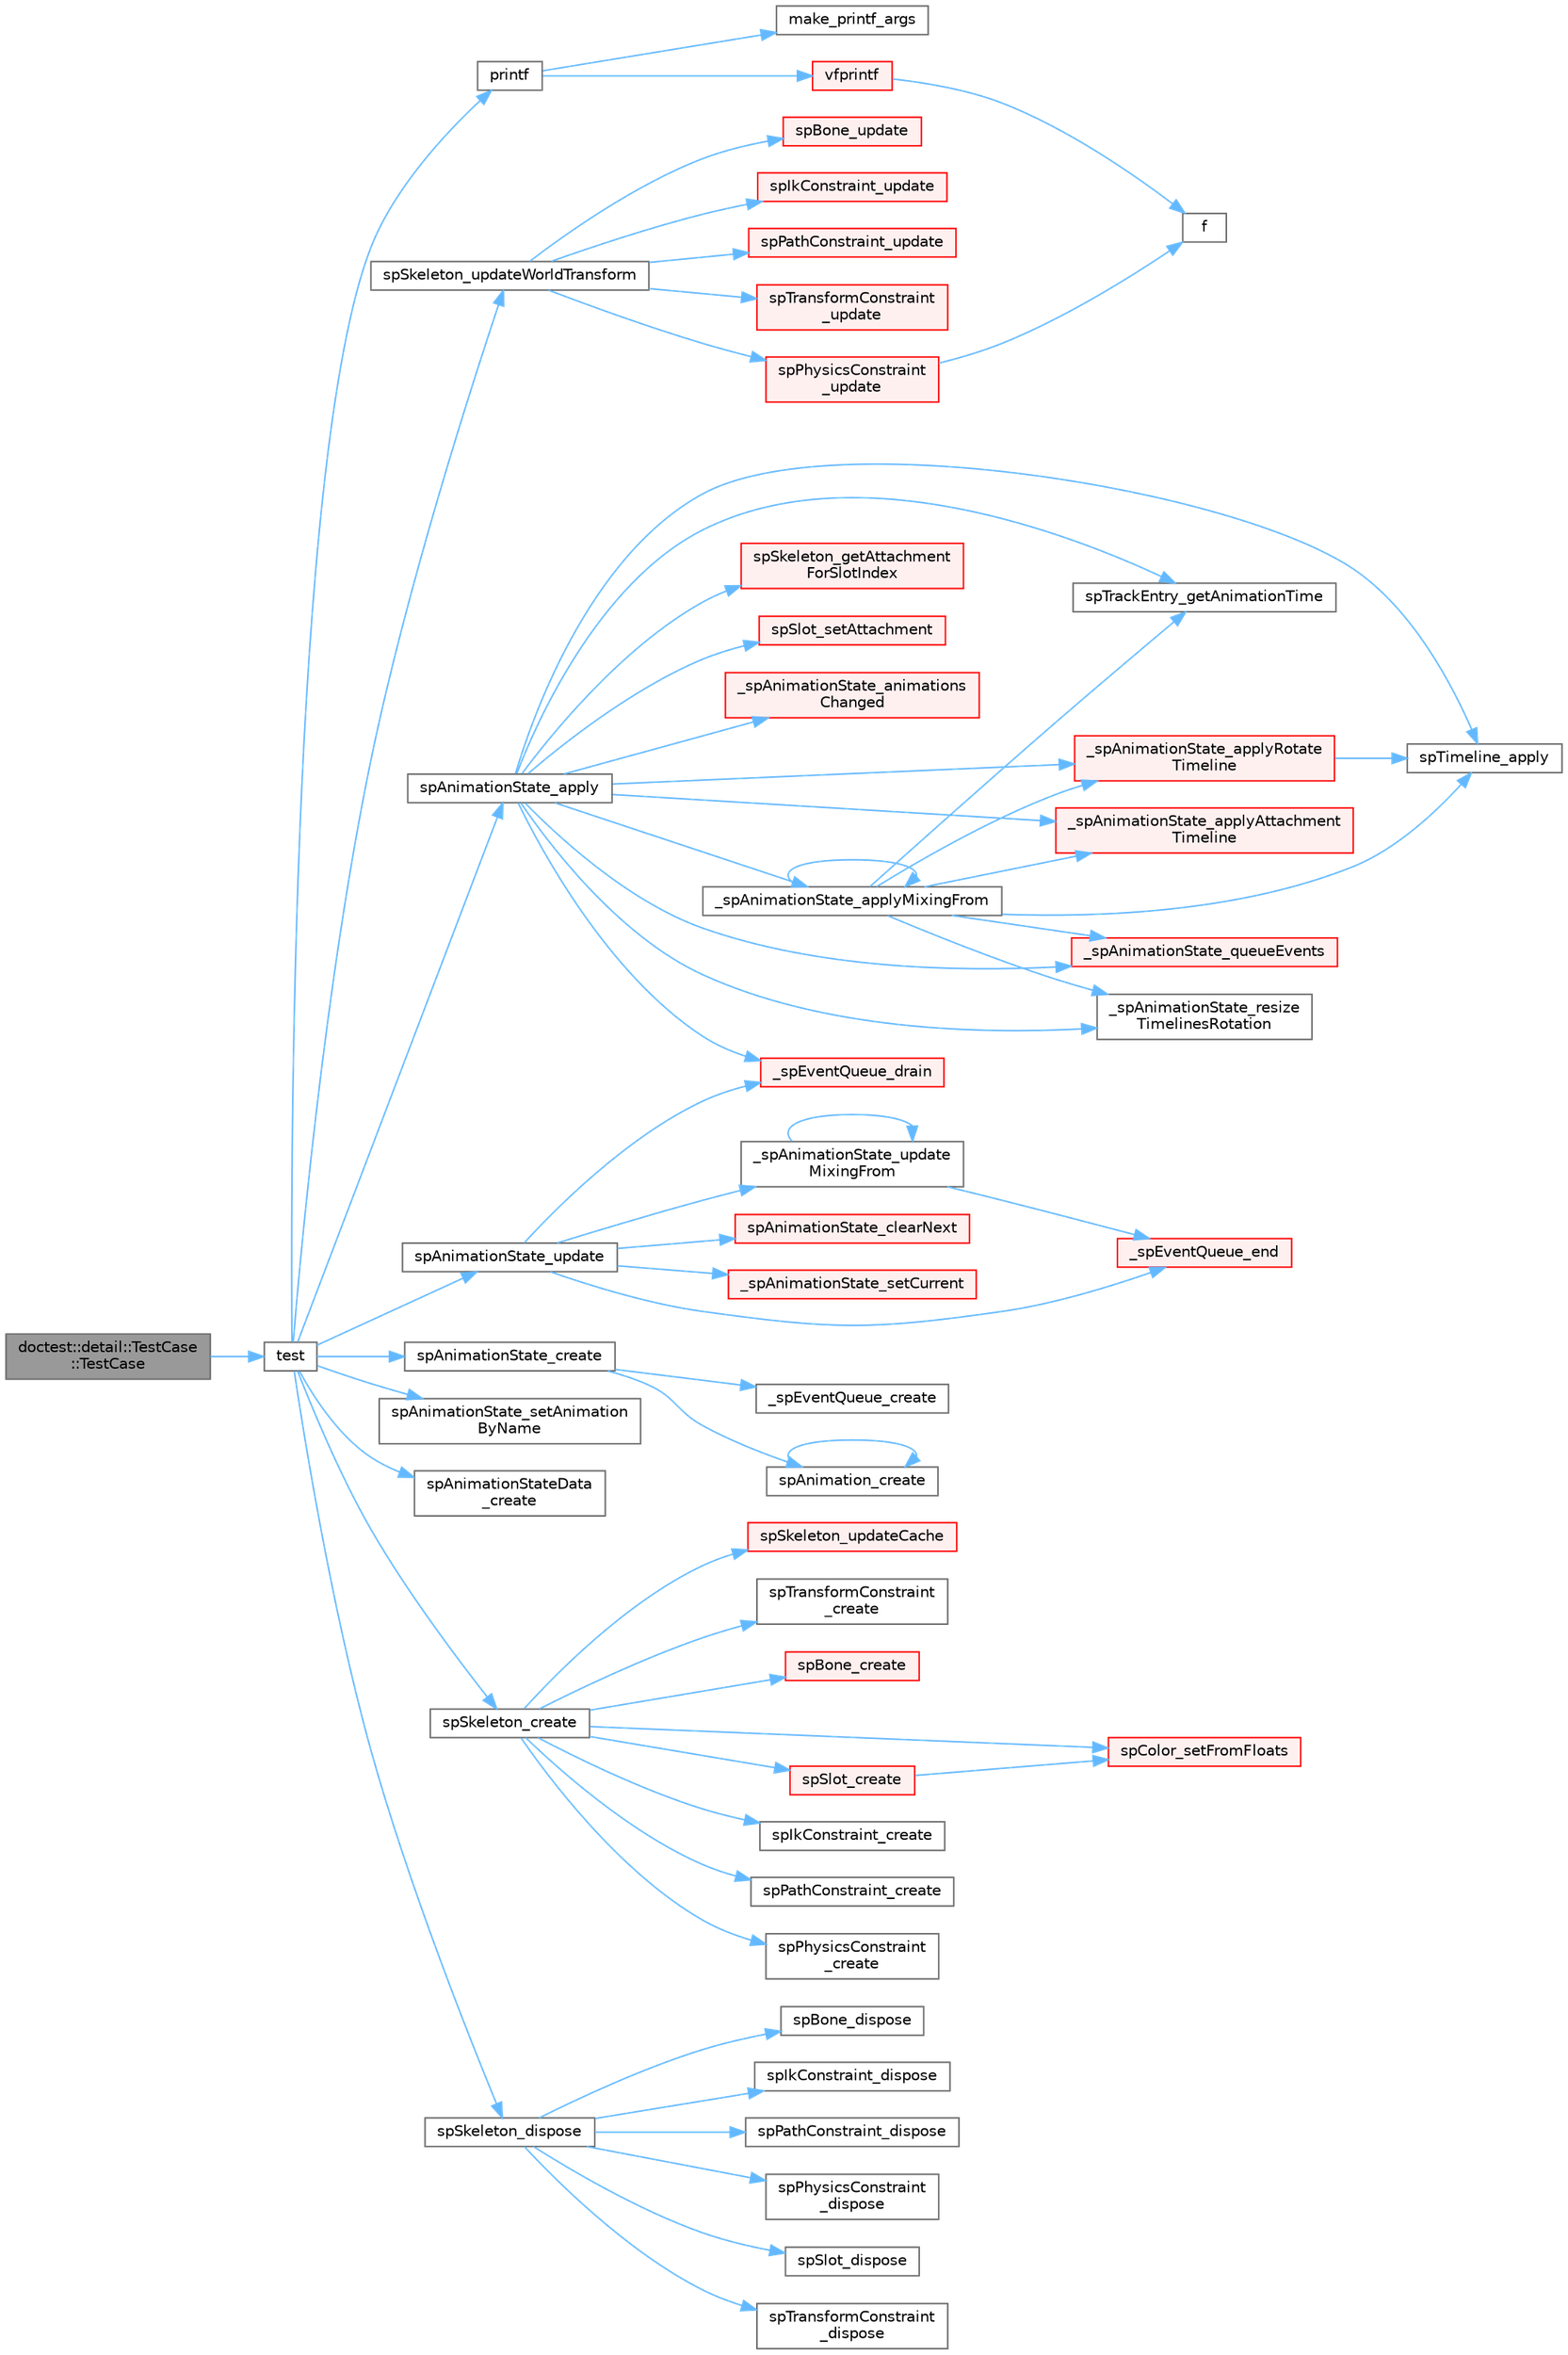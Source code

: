 digraph "doctest::detail::TestCase::TestCase"
{
 // LATEX_PDF_SIZE
  bgcolor="transparent";
  edge [fontname=Helvetica,fontsize=10,labelfontname=Helvetica,labelfontsize=10];
  node [fontname=Helvetica,fontsize=10,shape=box,height=0.2,width=0.4];
  rankdir="LR";
  Node1 [id="Node000001",label="doctest::detail::TestCase\l::TestCase",height=0.2,width=0.4,color="gray40", fillcolor="grey60", style="filled", fontcolor="black",tooltip=" "];
  Node1 -> Node2 [id="edge1_Node000001_Node000002",color="steelblue1",style="solid",tooltip=" "];
  Node2 [id="Node000002",label="test",height=0.2,width=0.4,color="grey40", fillcolor="white", style="filled",URL="$external_2spine-runtimes_2spine-sfml_2c_2example_2main_8cpp.html#aac5f14f710620d78720c06cd063ec0ca",tooltip=" "];
  Node2 -> Node3 [id="edge2_Node000002_Node000003",color="steelblue1",style="solid",tooltip=" "];
  Node3 [id="Node000003",label="printf",height=0.2,width=0.4,color="grey40", fillcolor="white", style="filled",URL="$printf_8h.html#aee3ed3a831f25f07e7be3919fff2203a",tooltip=" "];
  Node3 -> Node4 [id="edge3_Node000003_Node000004",color="steelblue1",style="solid",tooltip=" "];
  Node4 [id="Node000004",label="make_printf_args",height=0.2,width=0.4,color="grey40", fillcolor="white", style="filled",URL="$printf_8h.html#a27dcc0efcda04388971dbea3c875f122",tooltip=" "];
  Node3 -> Node5 [id="edge4_Node000003_Node000005",color="steelblue1",style="solid",tooltip=" "];
  Node5 [id="Node000005",label="vfprintf",height=0.2,width=0.4,color="red", fillcolor="#FFF0F0", style="filled",URL="$printf_8h.html#abb30aad964fc771fb52cf3ad88649df2",tooltip=" "];
  Node5 -> Node6 [id="edge5_Node000005_Node000006",color="steelblue1",style="solid",tooltip=" "];
  Node6 [id="Node000006",label="f",height=0.2,width=0.4,color="grey40", fillcolor="white", style="filled",URL="$cxx11__tensor__map_8cpp.html#a7f507fea02198f6cb81c86640c7b1a4e",tooltip=" "];
  Node2 -> Node34 [id="edge6_Node000002_Node000034",color="steelblue1",style="solid",tooltip=" "];
  Node34 [id="Node000034",label="spAnimationState_apply",height=0.2,width=0.4,color="grey40", fillcolor="white", style="filled",URL="$_animation_state_8c.html#a121811397a5e69b5d84b141172a860ad",tooltip=" "];
  Node34 -> Node35 [id="edge7_Node000034_Node000035",color="steelblue1",style="solid",tooltip=" "];
  Node35 [id="Node000035",label="_spAnimationState_animations\lChanged",height=0.2,width=0.4,color="red", fillcolor="#FFF0F0", style="filled",URL="$_animation_state_8c.html#a2e9127da71404d2e7f6715635f59714d",tooltip=" "];
  Node34 -> Node41 [id="edge8_Node000034_Node000041",color="steelblue1",style="solid",tooltip=" "];
  Node41 [id="Node000041",label="_spAnimationState_applyAttachment\lTimeline",height=0.2,width=0.4,color="red", fillcolor="#FFF0F0", style="filled",URL="$_animation_state_8c.html#a552cd264b22c69404ce34e0e773bcaa7",tooltip=" "];
  Node34 -> Node48 [id="edge9_Node000034_Node000048",color="steelblue1",style="solid",tooltip=" "];
  Node48 [id="Node000048",label="_spAnimationState_applyMixingFrom",height=0.2,width=0.4,color="grey40", fillcolor="white", style="filled",URL="$_animation_state_8c.html#ad872d0ff5d38b3ad75d02684ee46e3ef",tooltip=" "];
  Node48 -> Node41 [id="edge10_Node000048_Node000041",color="steelblue1",style="solid",tooltip=" "];
  Node48 -> Node48 [id="edge11_Node000048_Node000048",color="steelblue1",style="solid",tooltip=" "];
  Node48 -> Node49 [id="edge12_Node000048_Node000049",color="steelblue1",style="solid",tooltip=" "];
  Node49 [id="Node000049",label="_spAnimationState_applyRotate\lTimeline",height=0.2,width=0.4,color="red", fillcolor="#FFF0F0", style="filled",URL="$_animation_state_8c.html#a807375db0ba9e1c5a66ba60c03967a16",tooltip=" "];
  Node49 -> Node52 [id="edge13_Node000049_Node000052",color="steelblue1",style="solid",tooltip=" "];
  Node52 [id="Node000052",label="spTimeline_apply",height=0.2,width=0.4,color="grey40", fillcolor="white", style="filled",URL="$_animation_8c.html#a8f8846b1f976e08e2825cd8f2e4fed2a",tooltip=" "];
  Node48 -> Node53 [id="edge14_Node000048_Node000053",color="steelblue1",style="solid",tooltip=" "];
  Node53 [id="Node000053",label="_spAnimationState_queueEvents",height=0.2,width=0.4,color="red", fillcolor="#FFF0F0", style="filled",URL="$_animation_state_8c.html#a03841b3426944328c63e8dc965e5d202",tooltip=" "];
  Node48 -> Node60 [id="edge15_Node000048_Node000060",color="steelblue1",style="solid",tooltip=" "];
  Node60 [id="Node000060",label="_spAnimationState_resize\lTimelinesRotation",height=0.2,width=0.4,color="grey40", fillcolor="white", style="filled",URL="$_animation_state_8c.html#a586eb5371b2ecd094a959fb59981c011",tooltip=" "];
  Node48 -> Node52 [id="edge16_Node000048_Node000052",color="steelblue1",style="solid",tooltip=" "];
  Node48 -> Node61 [id="edge17_Node000048_Node000061",color="steelblue1",style="solid",tooltip=" "];
  Node61 [id="Node000061",label="spTrackEntry_getAnimationTime",height=0.2,width=0.4,color="grey40", fillcolor="white", style="filled",URL="$_animation_state_8c.html#a16e885e6da856346be434e44d94fff4d",tooltip=" "];
  Node34 -> Node49 [id="edge18_Node000034_Node000049",color="steelblue1",style="solid",tooltip=" "];
  Node34 -> Node53 [id="edge19_Node000034_Node000053",color="steelblue1",style="solid",tooltip=" "];
  Node34 -> Node60 [id="edge20_Node000034_Node000060",color="steelblue1",style="solid",tooltip=" "];
  Node34 -> Node62 [id="edge21_Node000034_Node000062",color="steelblue1",style="solid",tooltip=" "];
  Node62 [id="Node000062",label="_spEventQueue_drain",height=0.2,width=0.4,color="red", fillcolor="#FFF0F0", style="filled",URL="$_animation_state_8c.html#a2bb362df65f36453467acd9b360c600d",tooltip=" "];
  Node34 -> Node43 [id="edge22_Node000034_Node000043",color="steelblue1",style="solid",tooltip=" "];
  Node43 [id="Node000043",label="spSkeleton_getAttachment\lForSlotIndex",height=0.2,width=0.4,color="red", fillcolor="#FFF0F0", style="filled",URL="$_skeleton_8c.html#af67b15fea85286452cf9d8741a17b0ed",tooltip=" "];
  Node34 -> Node45 [id="edge23_Node000034_Node000045",color="steelblue1",style="solid",tooltip=" "];
  Node45 [id="Node000045",label="spSlot_setAttachment",height=0.2,width=0.4,color="red", fillcolor="#FFF0F0", style="filled",URL="$_slot_8c.html#a56d5b092e9d5418595813cec61d447cc",tooltip=" "];
  Node34 -> Node52 [id="edge24_Node000034_Node000052",color="steelblue1",style="solid",tooltip=" "];
  Node34 -> Node61 [id="edge25_Node000034_Node000061",color="steelblue1",style="solid",tooltip=" "];
  Node2 -> Node65 [id="edge26_Node000002_Node000065",color="steelblue1",style="solid",tooltip=" "];
  Node65 [id="Node000065",label="spAnimationState_create",height=0.2,width=0.4,color="grey40", fillcolor="white", style="filled",URL="$_animation_state_8c.html#a87beba99c1cc332a37af3d16d15454fd",tooltip=" "];
  Node65 -> Node66 [id="edge27_Node000065_Node000066",color="steelblue1",style="solid",tooltip=" "];
  Node66 [id="Node000066",label="_spEventQueue_create",height=0.2,width=0.4,color="grey40", fillcolor="white", style="filled",URL="$_animation_state_8c.html#a88ef8a5fb0d701a8e462f6963f0592cd",tooltip=" "];
  Node65 -> Node67 [id="edge28_Node000065_Node000067",color="steelblue1",style="solid",tooltip=" "];
  Node67 [id="Node000067",label="spAnimation_create",height=0.2,width=0.4,color="grey40", fillcolor="white", style="filled",URL="$_animation_8c.html#a65727a6d5fed75b3c730b88337a91070",tooltip=" "];
  Node67 -> Node67 [id="edge29_Node000067_Node000067",color="steelblue1",style="solid",tooltip=" "];
  Node2 -> Node68 [id="edge30_Node000002_Node000068",color="steelblue1",style="solid",tooltip=" "];
  Node68 [id="Node000068",label="spAnimationState_setAnimation\lByName",height=0.2,width=0.4,color="grey40", fillcolor="white", style="filled",URL="$spine-c_2include_2spine_2_animation_state_8h.html#a886473af828c2ec1222f62ea8aa5e470",tooltip=" "];
  Node2 -> Node69 [id="edge31_Node000002_Node000069",color="steelblue1",style="solid",tooltip=" "];
  Node69 [id="Node000069",label="spAnimationState_update",height=0.2,width=0.4,color="grey40", fillcolor="white", style="filled",URL="$_animation_state_8c.html#a6e0eaef7d5f047204c709cee9f51ef08",tooltip=" "];
  Node69 -> Node70 [id="edge32_Node000069_Node000070",color="steelblue1",style="solid",tooltip=" "];
  Node70 [id="Node000070",label="_spAnimationState_setCurrent",height=0.2,width=0.4,color="red", fillcolor="#FFF0F0", style="filled",URL="$_animation_state_8c.html#a7fd9c2b5f1e4e7ad96f8483118220e53",tooltip=" "];
  Node69 -> Node74 [id="edge33_Node000069_Node000074",color="steelblue1",style="solid",tooltip=" "];
  Node74 [id="Node000074",label="_spAnimationState_update\lMixingFrom",height=0.2,width=0.4,color="grey40", fillcolor="white", style="filled",URL="$_animation_state_8c.html#a811bfe34d8d6ae14d016aba963f38a5f",tooltip=" "];
  Node74 -> Node74 [id="edge34_Node000074_Node000074",color="steelblue1",style="solid",tooltip=" "];
  Node74 -> Node75 [id="edge35_Node000074_Node000075",color="steelblue1",style="solid",tooltip=" "];
  Node75 [id="Node000075",label="_spEventQueue_end",height=0.2,width=0.4,color="red", fillcolor="#FFF0F0", style="filled",URL="$_animation_state_8c.html#ae86eaf55ad672f17dcb738d9481d7bb9",tooltip=" "];
  Node69 -> Node62 [id="edge36_Node000069_Node000062",color="steelblue1",style="solid",tooltip=" "];
  Node69 -> Node75 [id="edge37_Node000069_Node000075",color="steelblue1",style="solid",tooltip=" "];
  Node69 -> Node76 [id="edge38_Node000069_Node000076",color="steelblue1",style="solid",tooltip=" "];
  Node76 [id="Node000076",label="spAnimationState_clearNext",height=0.2,width=0.4,color="red", fillcolor="#FFF0F0", style="filled",URL="$_animation_state_8c.html#a1116b24b2fd4730966c0c1705f16a515",tooltip=" "];
  Node2 -> Node78 [id="edge39_Node000002_Node000078",color="steelblue1",style="solid",tooltip=" "];
  Node78 [id="Node000078",label="spAnimationStateData\l_create",height=0.2,width=0.4,color="grey40", fillcolor="white", style="filled",URL="$_animation_state_data_8c.html#a8c7606d99b6d3ca45a45f696191e184b",tooltip=" "];
  Node2 -> Node79 [id="edge40_Node000002_Node000079",color="steelblue1",style="solid",tooltip=" "];
  Node79 [id="Node000079",label="spSkeleton_create",height=0.2,width=0.4,color="grey40", fillcolor="white", style="filled",URL="$_skeleton_8c.html#adafc127ff4d17039cb355ad7941b4687",tooltip=" "];
  Node79 -> Node80 [id="edge41_Node000079_Node000080",color="steelblue1",style="solid",tooltip=" "];
  Node80 [id="Node000080",label="spBone_create",height=0.2,width=0.4,color="red", fillcolor="#FFF0F0", style="filled",URL="$_bone_8c.html#a672c3edad19d7bf482bf13e7f01ee97b",tooltip=" "];
  Node79 -> Node82 [id="edge42_Node000079_Node000082",color="steelblue1",style="solid",tooltip=" "];
  Node82 [id="Node000082",label="spColor_setFromFloats",height=0.2,width=0.4,color="red", fillcolor="#FFF0F0", style="filled",URL="$_color_8c.html#aef2bc0c9016302022f25c89ba5b36a2c",tooltip=" "];
  Node79 -> Node84 [id="edge43_Node000079_Node000084",color="steelblue1",style="solid",tooltip=" "];
  Node84 [id="Node000084",label="spIkConstraint_create",height=0.2,width=0.4,color="grey40", fillcolor="white", style="filled",URL="$spine-c_2include_2spine_2_ik_constraint_8h.html#adc550d0f541e94be4e2d44930dcc8b2e",tooltip=" "];
  Node79 -> Node85 [id="edge44_Node000079_Node000085",color="steelblue1",style="solid",tooltip=" "];
  Node85 [id="Node000085",label="spPathConstraint_create",height=0.2,width=0.4,color="grey40", fillcolor="white", style="filled",URL="$spine-c_2include_2spine_2_path_constraint_8h.html#adcee199676387bd744e4b147c99eb39b",tooltip=" "];
  Node79 -> Node86 [id="edge45_Node000079_Node000086",color="steelblue1",style="solid",tooltip=" "];
  Node86 [id="Node000086",label="spPhysicsConstraint\l_create",height=0.2,width=0.4,color="grey40", fillcolor="white", style="filled",URL="$_physics_constraint_8c.html#a32a2345e660c659a94668d1de4dba981",tooltip=" "];
  Node79 -> Node87 [id="edge46_Node000079_Node000087",color="steelblue1",style="solid",tooltip=" "];
  Node87 [id="Node000087",label="spSkeleton_updateCache",height=0.2,width=0.4,color="red", fillcolor="#FFF0F0", style="filled",URL="$_skeleton_8c.html#a62e01f12f86149c4fed351f27e022c76",tooltip=" "];
  Node79 -> Node97 [id="edge47_Node000079_Node000097",color="steelblue1",style="solid",tooltip=" "];
  Node97 [id="Node000097",label="spSlot_create",height=0.2,width=0.4,color="red", fillcolor="#FFF0F0", style="filled",URL="$_slot_8c.html#a425f2e6a489e790f26bda11dd18f3a4a",tooltip=" "];
  Node97 -> Node82 [id="edge48_Node000097_Node000082",color="steelblue1",style="solid",tooltip=" "];
  Node79 -> Node101 [id="edge49_Node000079_Node000101",color="steelblue1",style="solid",tooltip=" "];
  Node101 [id="Node000101",label="spTransformConstraint\l_create",height=0.2,width=0.4,color="grey40", fillcolor="white", style="filled",URL="$spine-c_2include_2spine_2_transform_constraint_8h.html#a2fc2c8fc06c7e11463e6a3acf202f353",tooltip=" "];
  Node2 -> Node102 [id="edge50_Node000002_Node000102",color="steelblue1",style="solid",tooltip=" "];
  Node102 [id="Node000102",label="spSkeleton_dispose",height=0.2,width=0.4,color="grey40", fillcolor="white", style="filled",URL="$_skeleton_8c.html#a77f856011e09776af5a8d8e45446bc72",tooltip=" "];
  Node102 -> Node103 [id="edge51_Node000102_Node000103",color="steelblue1",style="solid",tooltip=" "];
  Node103 [id="Node000103",label="spBone_dispose",height=0.2,width=0.4,color="grey40", fillcolor="white", style="filled",URL="$_bone_8c.html#ac9432169a9965bcbc2ee09fdd40ae4a2",tooltip=" "];
  Node102 -> Node104 [id="edge52_Node000102_Node000104",color="steelblue1",style="solid",tooltip=" "];
  Node104 [id="Node000104",label="spIkConstraint_dispose",height=0.2,width=0.4,color="grey40", fillcolor="white", style="filled",URL="$_ik_constraint_8c.html#ab562f2c38689e012955f64da69cbdd51",tooltip=" "];
  Node102 -> Node105 [id="edge53_Node000102_Node000105",color="steelblue1",style="solid",tooltip=" "];
  Node105 [id="Node000105",label="spPathConstraint_dispose",height=0.2,width=0.4,color="grey40", fillcolor="white", style="filled",URL="$_path_constraint_8c.html#a89a998f72f23fadea74c6cb7403d19a5",tooltip=" "];
  Node102 -> Node106 [id="edge54_Node000102_Node000106",color="steelblue1",style="solid",tooltip=" "];
  Node106 [id="Node000106",label="spPhysicsConstraint\l_dispose",height=0.2,width=0.4,color="grey40", fillcolor="white", style="filled",URL="$_physics_constraint_8c.html#a7d0e849bcc7d76d81f5a9f31e2fdb8f6",tooltip=" "];
  Node102 -> Node107 [id="edge55_Node000102_Node000107",color="steelblue1",style="solid",tooltip=" "];
  Node107 [id="Node000107",label="spSlot_dispose",height=0.2,width=0.4,color="grey40", fillcolor="white", style="filled",URL="$_slot_8c.html#abc79e957760a12acef34938e456201e7",tooltip=" "];
  Node102 -> Node108 [id="edge56_Node000102_Node000108",color="steelblue1",style="solid",tooltip=" "];
  Node108 [id="Node000108",label="spTransformConstraint\l_dispose",height=0.2,width=0.4,color="grey40", fillcolor="white", style="filled",URL="$_transform_constraint_8c.html#aa1b7de86ac6d61687962b5f9171ec5cb",tooltip=" "];
  Node2 -> Node109 [id="edge57_Node000002_Node000109",color="steelblue1",style="solid",tooltip=" "];
  Node109 [id="Node000109",label="spSkeleton_updateWorldTransform",height=0.2,width=0.4,color="grey40", fillcolor="white", style="filled",URL="$_skeleton_8c.html#aacbe2c41263148e0b8e88724bd6e19a8",tooltip=" "];
  Node109 -> Node110 [id="edge58_Node000109_Node000110",color="steelblue1",style="solid",tooltip=" "];
  Node110 [id="Node000110",label="spBone_update",height=0.2,width=0.4,color="red", fillcolor="#FFF0F0", style="filled",URL="$_bone_8c.html#a96a2c03c88ccdaa90a318fbb786acaad",tooltip=" "];
  Node109 -> Node113 [id="edge59_Node000109_Node000113",color="steelblue1",style="solid",tooltip=" "];
  Node113 [id="Node000113",label="spIkConstraint_update",height=0.2,width=0.4,color="red", fillcolor="#FFF0F0", style="filled",URL="$_ik_constraint_8c.html#ae1ee5ccd8d827f7c377f2597775b912b",tooltip=" "];
  Node109 -> Node116 [id="edge60_Node000109_Node000116",color="steelblue1",style="solid",tooltip=" "];
  Node116 [id="Node000116",label="spPathConstraint_update",height=0.2,width=0.4,color="red", fillcolor="#FFF0F0", style="filled",URL="$_path_constraint_8c.html#ab89d8c228a139da6ec1847798ae02883",tooltip=" "];
  Node109 -> Node130 [id="edge61_Node000109_Node000130",color="steelblue1",style="solid",tooltip=" "];
  Node130 [id="Node000130",label="spPhysicsConstraint\l_update",height=0.2,width=0.4,color="red", fillcolor="#FFF0F0", style="filled",URL="$_physics_constraint_8c.html#aae7a7d39f255286177b2fe6a9fb3514d",tooltip=" "];
  Node130 -> Node6 [id="edge62_Node000130_Node000006",color="steelblue1",style="solid",tooltip=" "];
  Node109 -> Node134 [id="edge63_Node000109_Node000134",color="steelblue1",style="solid",tooltip=" "];
  Node134 [id="Node000134",label="spTransformConstraint\l_update",height=0.2,width=0.4,color="red", fillcolor="#FFF0F0", style="filled",URL="$_transform_constraint_8c.html#a902d99912b8b62293df2082fd45a5a6b",tooltip=" "];
}
